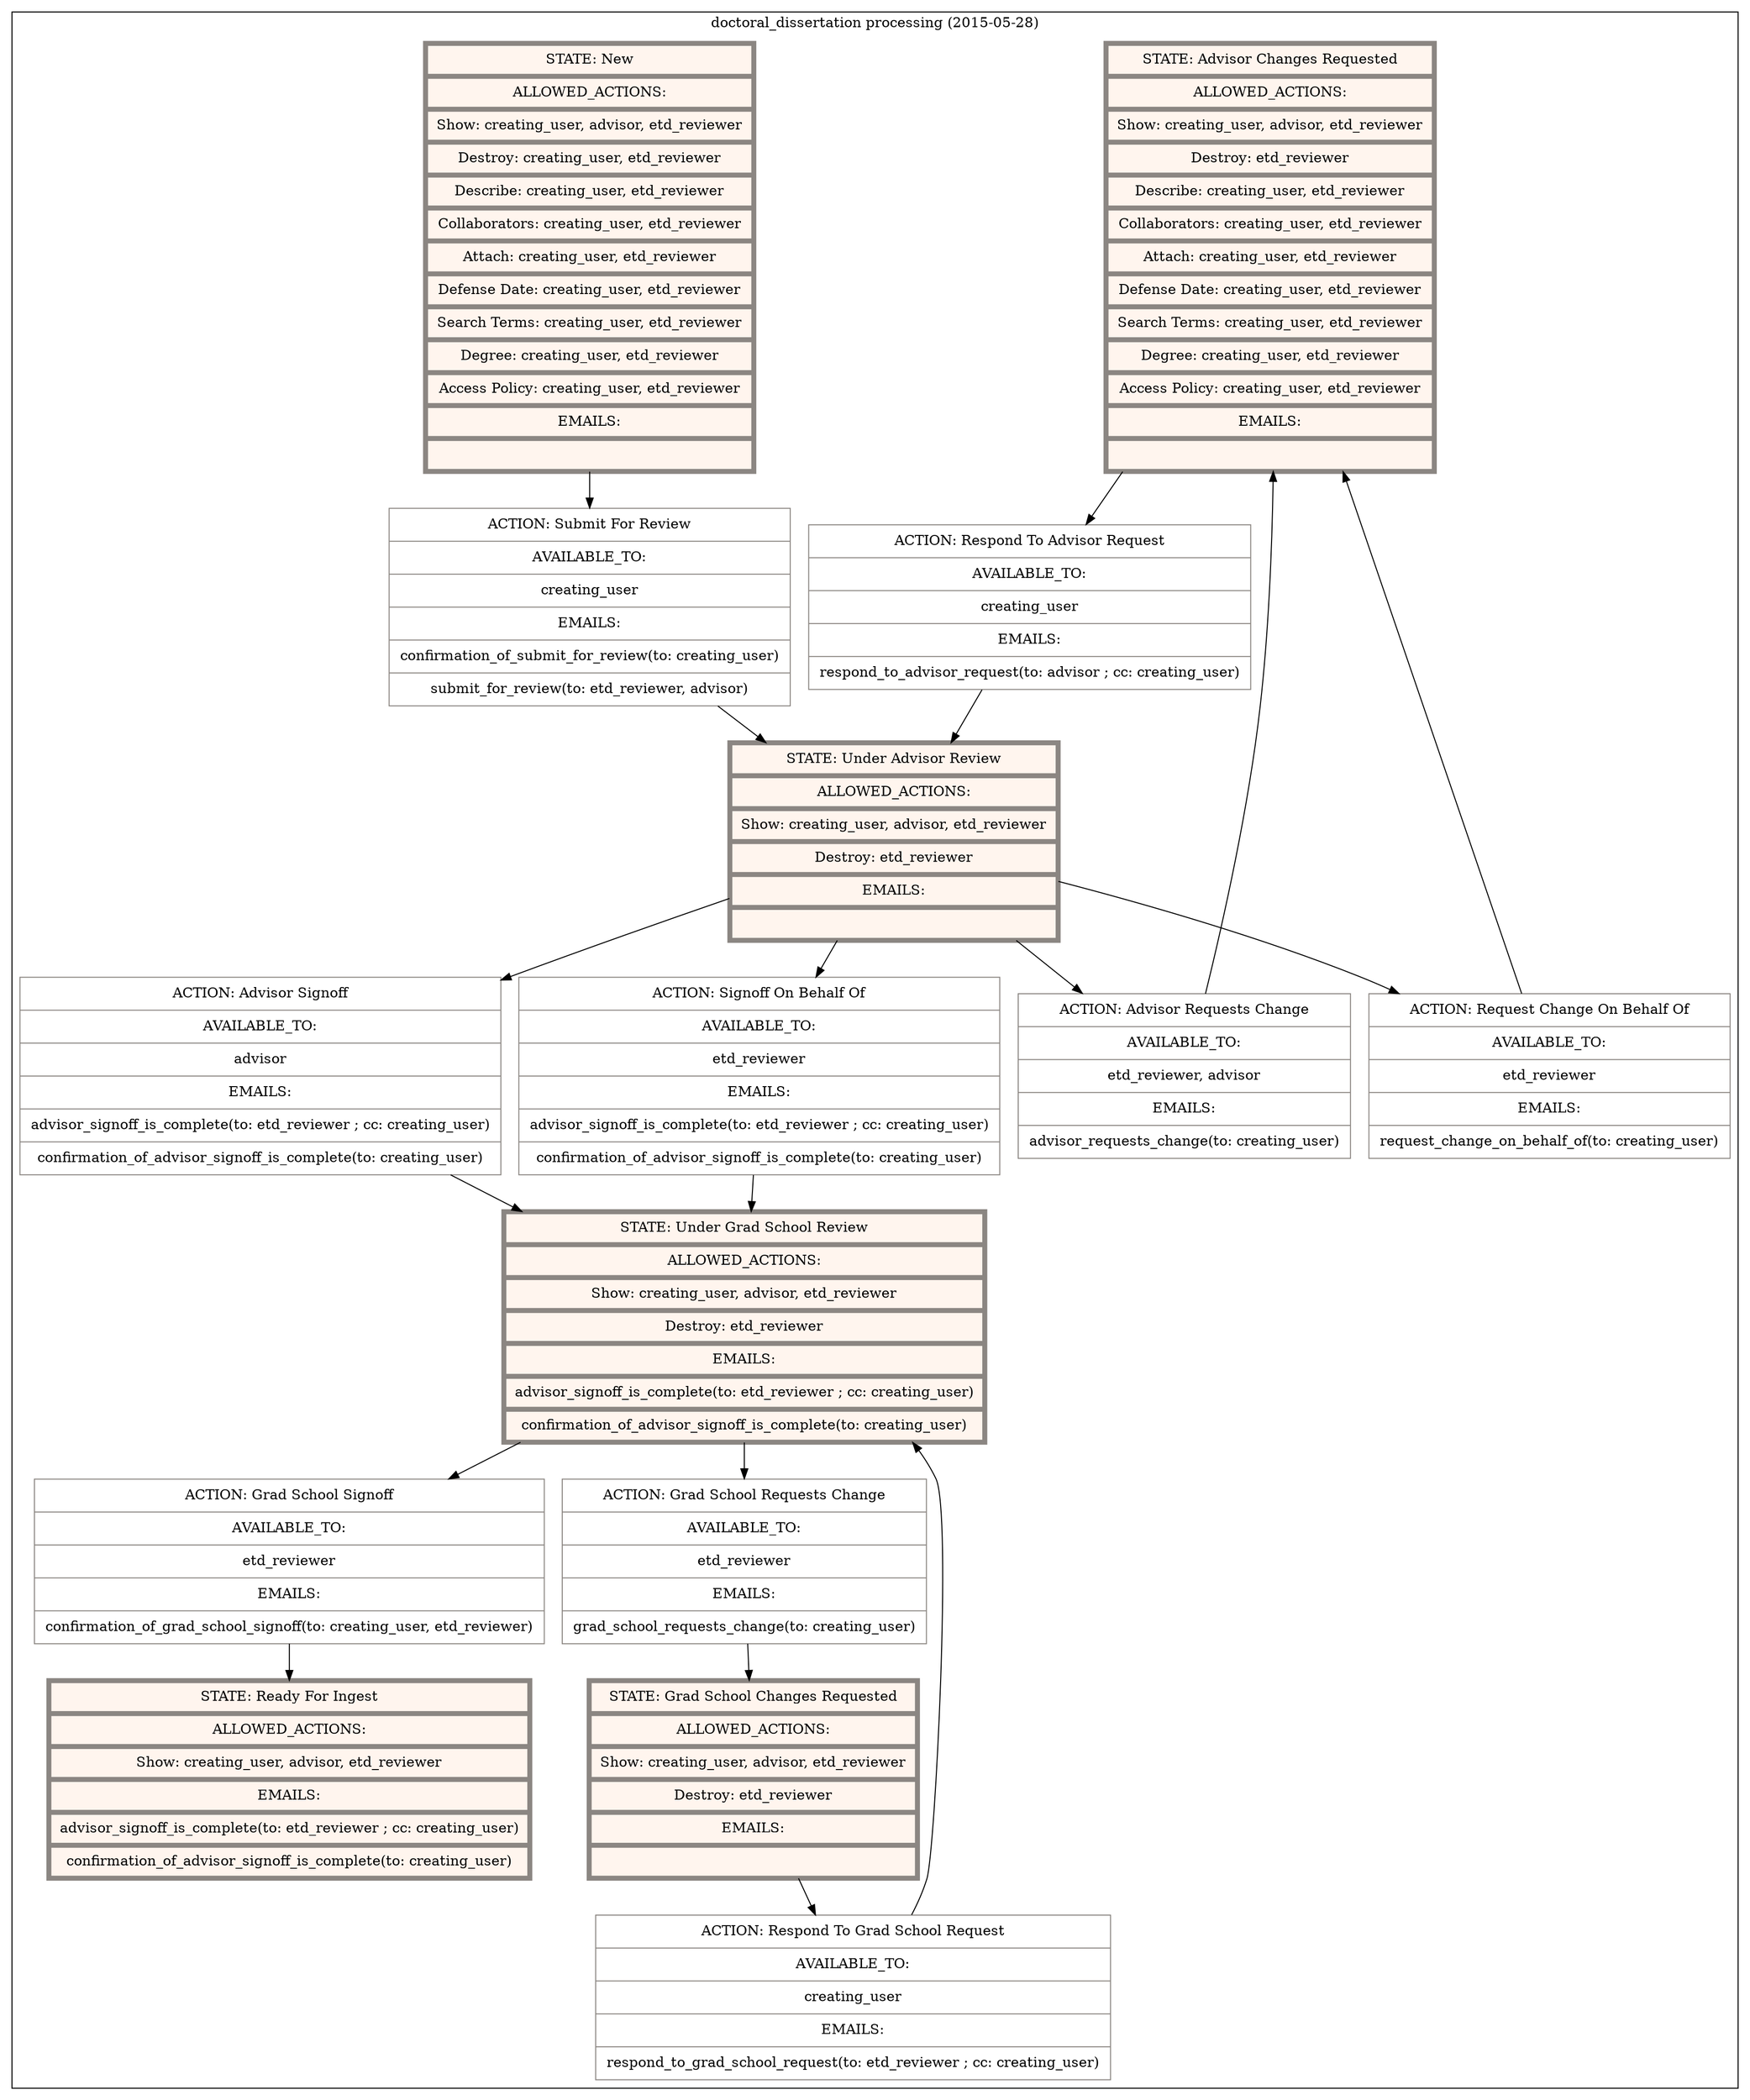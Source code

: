 digraph "G" {
  compound=true;
  node[color="grey15" margin="0.15, 0.125"];
  subgraph cluster_0 {
    label="doctoral_dissertation processing (2015-05-28)"
    node[style=filled fillcolor=white color="seashell4"]
    subgraph 0 {
      label="States";
      node[shape="record" fillcolor="seashell1" penwidth=5]
      state_advisor_changes_requested [label="{ STATE: Advisor Changes Requested | ALLOWED_ACTIONS: | Show: creating_user, advisor, etd_reviewer | Destroy: etd_reviewer | Describe: creating_user, etd_reviewer | Collaborators: creating_user, etd_reviewer | Attach: creating_user, etd_reviewer | Defense Date: creating_user, etd_reviewer | Search Terms: creating_user, etd_reviewer | Degree: creating_user, etd_reviewer | Access Policy: creating_user, etd_reviewer | EMAILS: |  }"]
      state_grad_school_changes_requested [label="{ STATE: Grad School Changes Requested | ALLOWED_ACTIONS: | Show: creating_user, advisor, etd_reviewer | Destroy: etd_reviewer | EMAILS: |  }"]
      state_new [label="{ STATE: New | ALLOWED_ACTIONS: | Show: creating_user, advisor, etd_reviewer | Destroy: creating_user, etd_reviewer | Describe: creating_user, etd_reviewer | Collaborators: creating_user, etd_reviewer | Attach: creating_user, etd_reviewer | Defense Date: creating_user, etd_reviewer | Search Terms: creating_user, etd_reviewer | Degree: creating_user, etd_reviewer | Access Policy: creating_user, etd_reviewer | EMAILS: |  }"]
      state_ready_for_ingest [label="{ STATE: Ready For Ingest | ALLOWED_ACTIONS: | Show: creating_user, advisor, etd_reviewer | EMAILS: | advisor_signoff_is_complete(to: etd_reviewer ; cc: creating_user) | confirmation_of_advisor_signoff_is_complete(to: creating_user) }"]
      state_under_advisor_review [label="{ STATE: Under Advisor Review | ALLOWED_ACTIONS: | Show: creating_user, advisor, etd_reviewer | Destroy: etd_reviewer | EMAILS: |  }"]
      state_under_grad_school_review [label="{ STATE: Under Grad School Review | ALLOWED_ACTIONS: | Show: creating_user, advisor, etd_reviewer | Destroy: etd_reviewer | EMAILS: | advisor_signoff_is_complete(to: etd_reviewer ; cc: creating_user) | confirmation_of_advisor_signoff_is_complete(to: creating_user) }"]
    }
    subgraph 1 {
      label="Actions"
      node[shape="record" shape=record penwidth=1]
        action_submit_for_review [label="{ ACTION: Submit For Review | AVAILABLE_TO: | creating_user | EMAILS: | confirmation_of_submit_for_review(to: creating_user) | submit_for_review(to: etd_reviewer, advisor) }"]
        action_advisor_signoff [label="{ ACTION: Advisor Signoff | AVAILABLE_TO: | advisor | EMAILS: | advisor_signoff_is_complete(to: etd_reviewer ; cc: creating_user) | confirmation_of_advisor_signoff_is_complete(to: creating_user) }"]
        action_signoff_on_behalf_of [label="{ ACTION: Signoff On Behalf Of | AVAILABLE_TO: | etd_reviewer | EMAILS: | advisor_signoff_is_complete(to: etd_reviewer ; cc: creating_user) | confirmation_of_advisor_signoff_is_complete(to: creating_user) }"]
        action_respond_to_advisor_request [label="{ ACTION: Respond To Advisor Request | AVAILABLE_TO: | creating_user | EMAILS: | respond_to_advisor_request(to: advisor ; cc: creating_user) }"]
        action_respond_to_grad_school_request [label="{ ACTION: Respond To Grad School Request | AVAILABLE_TO: | creating_user | EMAILS: | respond_to_grad_school_request(to: etd_reviewer ; cc: creating_user) }"]
        action_grad_school_signoff [label="{ ACTION: Grad School Signoff | AVAILABLE_TO: | etd_reviewer | EMAILS: | confirmation_of_grad_school_signoff(to: creating_user, etd_reviewer) }"]
        action_advisor_requests_change [label="{ ACTION: Advisor Requests Change | AVAILABLE_TO: | etd_reviewer, advisor | EMAILS: | advisor_requests_change(to: creating_user) }"]
        action_grad_school_requests_change [label="{ ACTION: Grad School Requests Change | AVAILABLE_TO: | etd_reviewer | EMAILS: | grad_school_requests_change(to: creating_user) }"]
        action_request_change_on_behalf_of [label="{ ACTION: Request Change On Behalf Of | AVAILABLE_TO: | etd_reviewer | EMAILS: | request_change_on_behalf_of(to: creating_user) }"]
    }
      state_advisor_changes_requested -> action_respond_to_advisor_request
      action_respond_to_advisor_request -> state_under_advisor_review
      state_grad_school_changes_requested -> action_respond_to_grad_school_request
      action_respond_to_grad_school_request -> state_under_grad_school_review
      state_new -> action_submit_for_review
      action_submit_for_review -> state_under_advisor_review
      state_under_advisor_review -> action_advisor_signoff
      action_advisor_signoff -> state_under_grad_school_review
      state_under_advisor_review -> action_signoff_on_behalf_of
      action_signoff_on_behalf_of -> state_under_grad_school_review
      state_under_advisor_review -> action_advisor_requests_change
      action_advisor_requests_change -> state_advisor_changes_requested
      state_under_advisor_review -> action_request_change_on_behalf_of
      action_request_change_on_behalf_of -> state_advisor_changes_requested
      state_under_grad_school_review -> action_grad_school_requests_change
      action_grad_school_requests_change -> state_grad_school_changes_requested
      state_under_grad_school_review -> action_grad_school_signoff
      action_grad_school_signoff -> state_ready_for_ingest
  }
}
